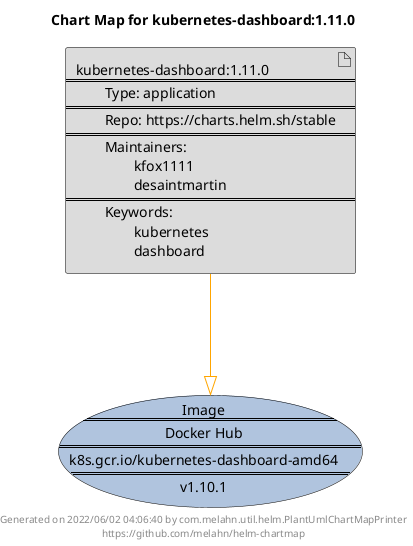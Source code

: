 @startuml
skinparam linetype ortho
skinparam backgroundColor white
skinparam usecaseBorderColor black
skinparam usecaseArrowColor LightSlateGray
skinparam artifactBorderColor black
skinparam artifactArrowColor LightSlateGray

title Chart Map for kubernetes-dashboard:1.11.0

'There is one referenced Helm Chart
artifact "kubernetes-dashboard:1.11.0\n====\n\tType: application\n====\n\tRepo: https://charts.helm.sh/stable\n====\n\tMaintainers: \n\t\tkfox1111\n\t\tdesaintmartin\n====\n\tKeywords: \n\t\tkubernetes\n\t\tdashboard" as kubernetes_dashboard_1_11_0 #Gainsboro

'There is one referenced Docker Image
usecase "Image\n====\nDocker Hub\n====\nk8s.gcr.io/kubernetes-dashboard-amd64\n====\nv1.10.1" as k8s_gcr_io_kubernetes_dashboard_amd64_v1_10_1 #LightSteelBlue

'Chart Dependencies
kubernetes_dashboard_1_11_0--[#orange]-|>k8s_gcr_io_kubernetes_dashboard_amd64_v1_10_1

center footer Generated on 2022/06/02 04:06:40 by com.melahn.util.helm.PlantUmlChartMapPrinter\nhttps://github.com/melahn/helm-chartmap
@enduml
